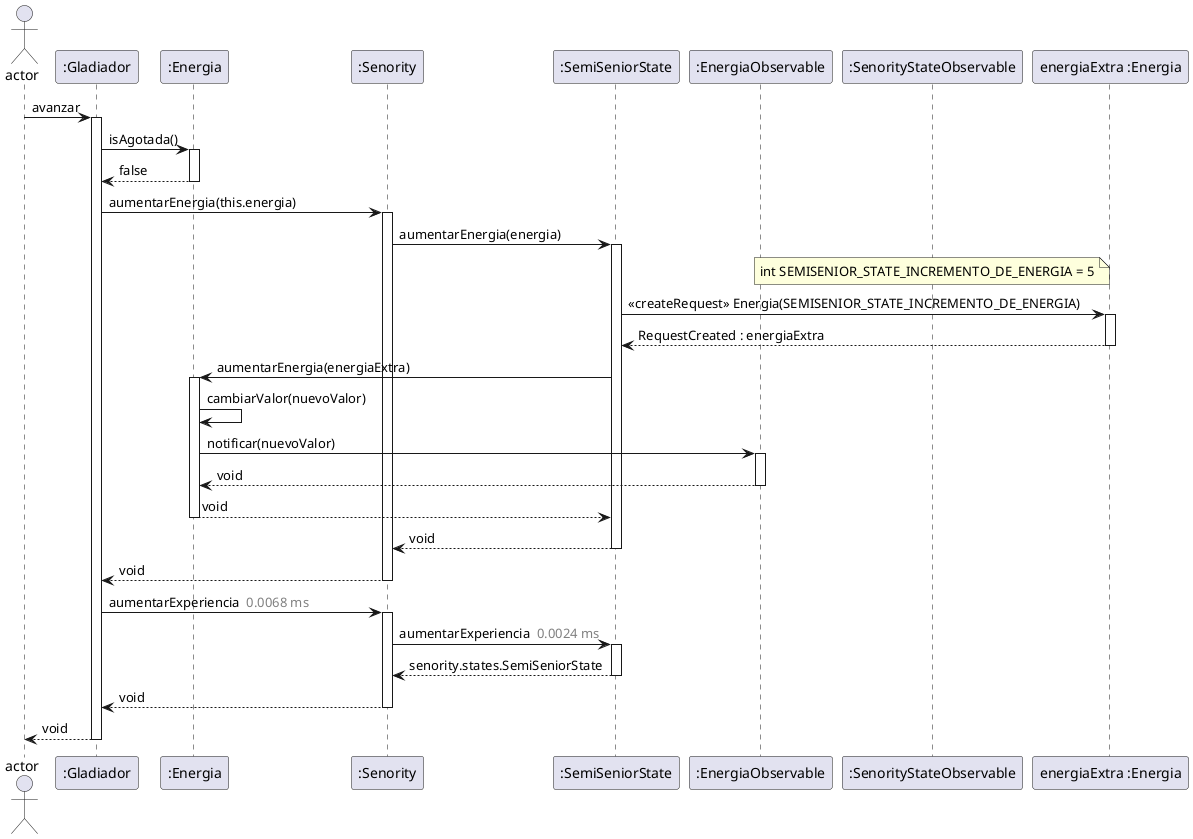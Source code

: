 @startuml
actor Actor as "actor"
participant Gladiador as ":Gladiador"
participant Energia as ":Energia"
participant Senority as ":Senority"
participant SemiSeniorState as ":SemiSeniorState"
participant ObservableEnergia as ":EnergiaObservable"
participant ObservableSenorityState as ":SenorityStateObservable"

participant EnergiaExtra as "energiaExtra :Energia"

    Actor->Gladiador: avanzar
        activate Gladiador
          Gladiador->Energia: isAgotada()
          activate Energia
          Gladiador<--Energia: false
          deactivate Energia
          Gladiador->Senority: aumentarEnergia(this.energia)
          activate Senority
            Senority->SemiSeniorState: aumentarEnergia(energia)
            activate SemiSeniorState
            note over ObservableSenorityState : int SEMISENIOR_STATE_INCREMENTO_DE_ENERGIA = 5
            SemiSeniorState->EnergiaExtra: << createRequest >> Energia(SEMISENIOR_STATE_INCREMENTO_DE_ENERGIA)
            activate EnergiaExtra
            EnergiaExtra-->SemiSeniorState: RequestCreated : energiaExtra
            deactivate EnergiaExtra
              SemiSeniorState->Energia: aumentarEnergia(energiaExtra)
              activate Energia
              Energia->Energia: cambiarValor(nuevoValor)
                Energia->ObservableEnergia: notificar(nuevoValor)
                activate ObservableEnergia
                Energia<--ObservableEnergia: void
                deactivate ObservableEnergia
              SemiSeniorState<--Energia: void
              deactivate Energia
            Senority<--SemiSeniorState: void
            deactivate SemiSeniorState
          Gladiador<--Senority: void
          deactivate Senority
      Gladiador->Senority: aumentarExperiencia <color:gray> 0.0068 ms</color>
      activate Senority
        Senority->SemiSeniorState: aumentarExperiencia <color:gray> 0.0024 ms</color>
        activate SemiSeniorState
        Senority<--SemiSeniorState: senority.states.SemiSeniorState
        deactivate SemiSeniorState
      Gladiador<--Senority: void
      deactivate Senority
    Actor<--Gladiador: void
    deactivate Gladiador
  deactivate Actor
@enduml